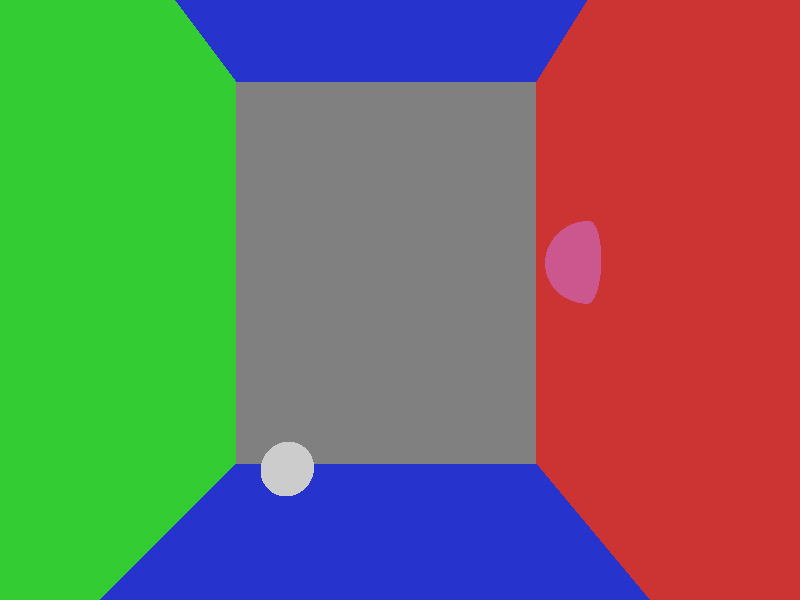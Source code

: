 // plane test (RIGHT HANDED)

camera {
  location  <0, 0, 16>
  up        <0,  1,  0>
  right     <1.33333, 0,  0>
  look_at   <0, 0, 0>
}

light_source {<0, 4, 0> color rgb <1.0, 1.0, 1.0>}

//right wall - note distance is along normal thus to move right is negative for this normal
plane {<-1, 0, 0>, -6 
      pigment {color rgb <0.2, 0.8, 0.2>}
      finish {ambient 0.9 diffuse 0.8}
}

//bottom
plane {<0, 1, 0>, -6
      pigment {color rgb <0.15 0.2, 0.8>}
      finish {ambient 0.0 diffuse 0.8}
}

//top
plane {<0, -1, 0>, -8
      pigment {color rgb <0.15 0.2, 0.8>}
      finish {ambient 0.0 diffuse 0.8}
}

//back
plane {<0, 0, 1>, -6
      pigment {color rgb <0.5, 0.5, 0.5>}
      finish {ambient 0.0 diffuse 0.8}
}

//front
plane {<0, 0, -1>, -17
      pigment {color rgb <0.2, 0.2, 0.8>}
      finish {ambient 0.0 diffuse 0.8}
}

//left
plane {<1, 0, 0>, -5
      pigment {color rgb <0.80 0.2, 0.2>}
      finish {ambient 0.0 diffuse 0.8}
}

//left sphere
sphere { <-5, 1, 0>, 1.1
  pigment { color rgb <0.8, 0.34, 0.56>}
  finish {ambient 0.0 diffuse 0.4}
}

//left sphere
sphere { <3, -4.5, 0>, 0.7
  pigment { color rgb <0.8, 0.8, 0.8>}
  finish {ambient 0.0 diffuse 1.0}
}

